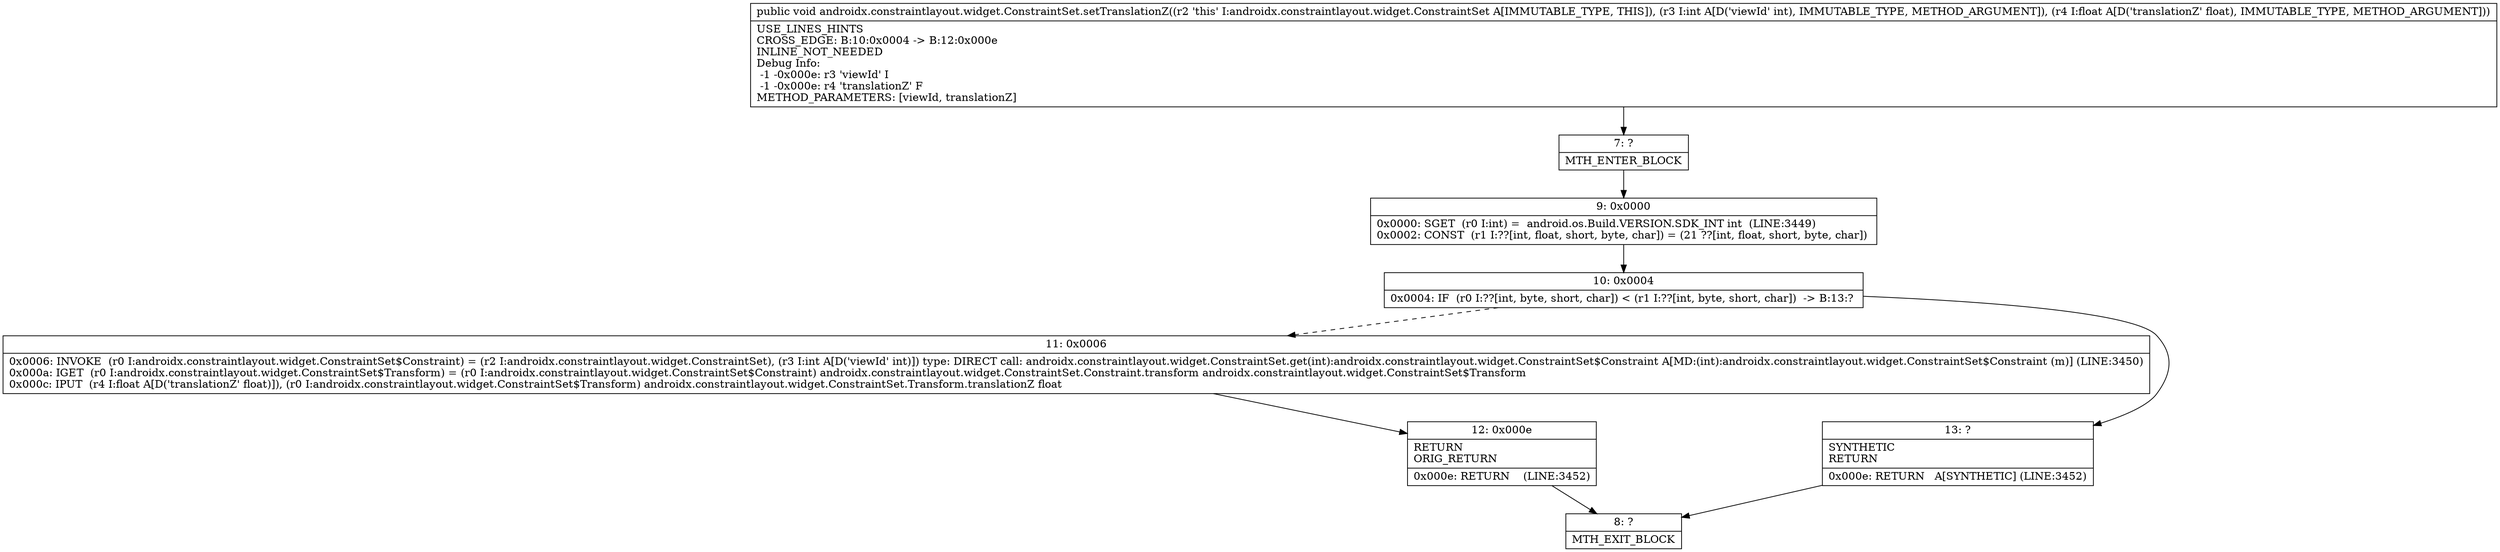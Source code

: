 digraph "CFG forandroidx.constraintlayout.widget.ConstraintSet.setTranslationZ(IF)V" {
Node_7 [shape=record,label="{7\:\ ?|MTH_ENTER_BLOCK\l}"];
Node_9 [shape=record,label="{9\:\ 0x0000|0x0000: SGET  (r0 I:int) =  android.os.Build.VERSION.SDK_INT int  (LINE:3449)\l0x0002: CONST  (r1 I:??[int, float, short, byte, char]) = (21 ??[int, float, short, byte, char]) \l}"];
Node_10 [shape=record,label="{10\:\ 0x0004|0x0004: IF  (r0 I:??[int, byte, short, char]) \< (r1 I:??[int, byte, short, char])  \-\> B:13:? \l}"];
Node_11 [shape=record,label="{11\:\ 0x0006|0x0006: INVOKE  (r0 I:androidx.constraintlayout.widget.ConstraintSet$Constraint) = (r2 I:androidx.constraintlayout.widget.ConstraintSet), (r3 I:int A[D('viewId' int)]) type: DIRECT call: androidx.constraintlayout.widget.ConstraintSet.get(int):androidx.constraintlayout.widget.ConstraintSet$Constraint A[MD:(int):androidx.constraintlayout.widget.ConstraintSet$Constraint (m)] (LINE:3450)\l0x000a: IGET  (r0 I:androidx.constraintlayout.widget.ConstraintSet$Transform) = (r0 I:androidx.constraintlayout.widget.ConstraintSet$Constraint) androidx.constraintlayout.widget.ConstraintSet.Constraint.transform androidx.constraintlayout.widget.ConstraintSet$Transform \l0x000c: IPUT  (r4 I:float A[D('translationZ' float)]), (r0 I:androidx.constraintlayout.widget.ConstraintSet$Transform) androidx.constraintlayout.widget.ConstraintSet.Transform.translationZ float \l}"];
Node_12 [shape=record,label="{12\:\ 0x000e|RETURN\lORIG_RETURN\l|0x000e: RETURN    (LINE:3452)\l}"];
Node_8 [shape=record,label="{8\:\ ?|MTH_EXIT_BLOCK\l}"];
Node_13 [shape=record,label="{13\:\ ?|SYNTHETIC\lRETURN\l|0x000e: RETURN   A[SYNTHETIC] (LINE:3452)\l}"];
MethodNode[shape=record,label="{public void androidx.constraintlayout.widget.ConstraintSet.setTranslationZ((r2 'this' I:androidx.constraintlayout.widget.ConstraintSet A[IMMUTABLE_TYPE, THIS]), (r3 I:int A[D('viewId' int), IMMUTABLE_TYPE, METHOD_ARGUMENT]), (r4 I:float A[D('translationZ' float), IMMUTABLE_TYPE, METHOD_ARGUMENT]))  | USE_LINES_HINTS\lCROSS_EDGE: B:10:0x0004 \-\> B:12:0x000e\lINLINE_NOT_NEEDED\lDebug Info:\l  \-1 \-0x000e: r3 'viewId' I\l  \-1 \-0x000e: r4 'translationZ' F\lMETHOD_PARAMETERS: [viewId, translationZ]\l}"];
MethodNode -> Node_7;Node_7 -> Node_9;
Node_9 -> Node_10;
Node_10 -> Node_11[style=dashed];
Node_10 -> Node_13;
Node_11 -> Node_12;
Node_12 -> Node_8;
Node_13 -> Node_8;
}

